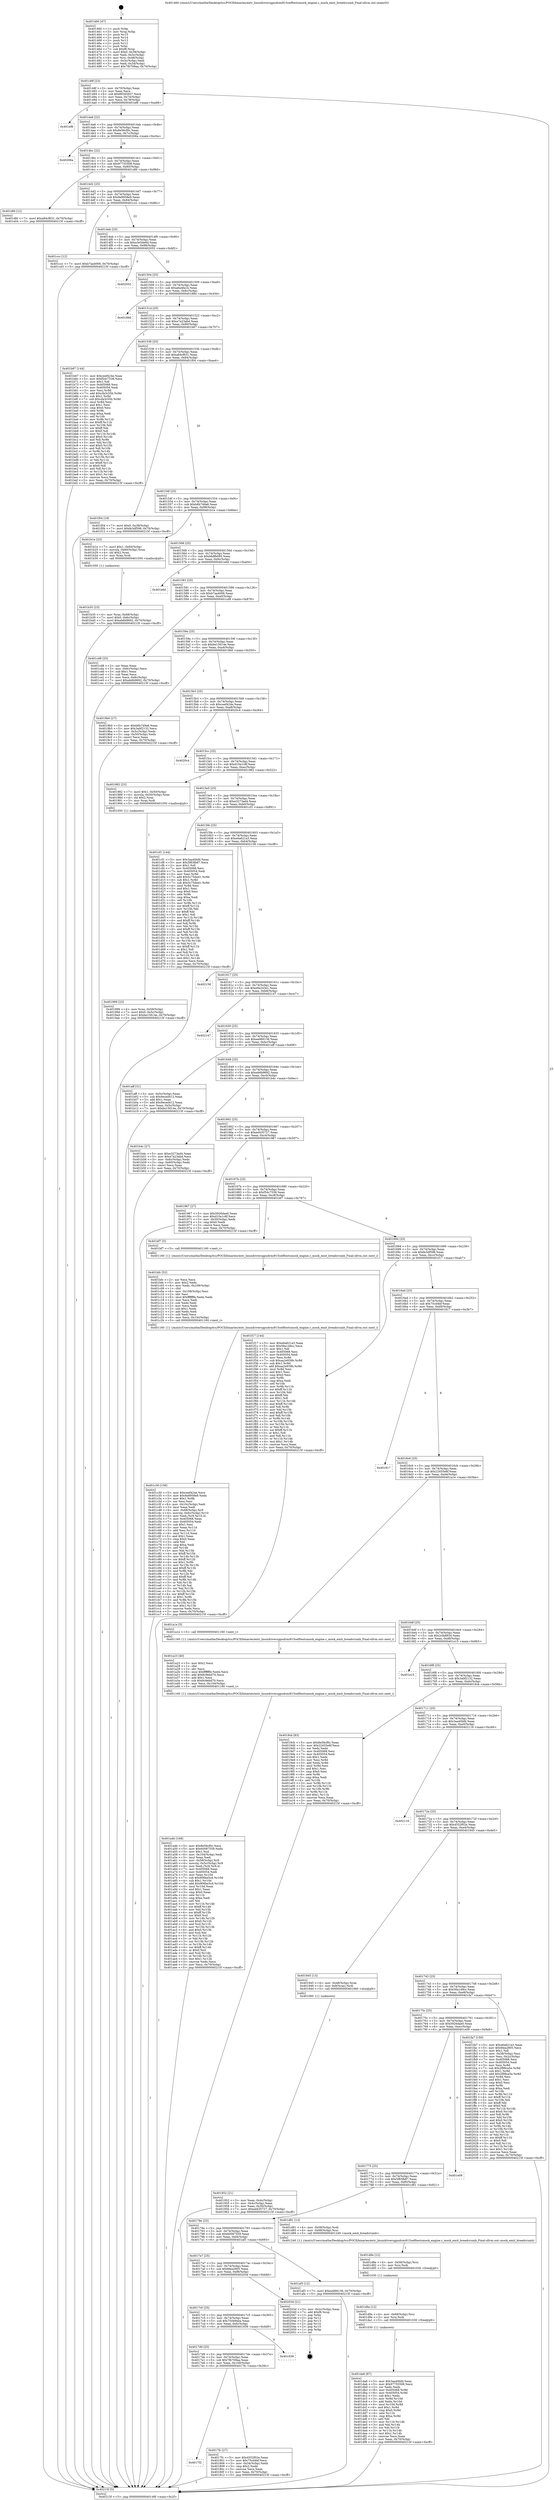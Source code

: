 digraph "0x401460" {
  label = "0x401460 (/mnt/c/Users/mathe/Desktop/tcc/POCII/binaries/extr_linuxdriversgpudrmi915selftestsmock_engine.c_mock_emit_breadcrumb_Final-ollvm.out::main(0))"
  labelloc = "t"
  node[shape=record]

  Entry [label="",width=0.3,height=0.3,shape=circle,fillcolor=black,style=filled]
  "0x40148f" [label="{
     0x40148f [23]\l
     | [instrs]\l
     &nbsp;&nbsp;0x40148f \<+3\>: mov -0x70(%rbp),%eax\l
     &nbsp;&nbsp;0x401492 \<+2\>: mov %eax,%ecx\l
     &nbsp;&nbsp;0x401494 \<+6\>: sub $0x893d5937,%ecx\l
     &nbsp;&nbsp;0x40149a \<+3\>: mov %eax,-0x74(%rbp)\l
     &nbsp;&nbsp;0x40149d \<+3\>: mov %ecx,-0x78(%rbp)\l
     &nbsp;&nbsp;0x4014a0 \<+6\>: je 0000000000401ef8 \<main+0xa98\>\l
  }"]
  "0x401ef8" [label="{
     0x401ef8\l
  }", style=dashed]
  "0x4014a6" [label="{
     0x4014a6 [22]\l
     | [instrs]\l
     &nbsp;&nbsp;0x4014a6 \<+5\>: jmp 00000000004014ab \<main+0x4b\>\l
     &nbsp;&nbsp;0x4014ab \<+3\>: mov -0x74(%rbp),%eax\l
     &nbsp;&nbsp;0x4014ae \<+5\>: sub $0x8e56cf0c,%eax\l
     &nbsp;&nbsp;0x4014b3 \<+3\>: mov %eax,-0x7c(%rbp)\l
     &nbsp;&nbsp;0x4014b6 \<+6\>: je 000000000040206a \<main+0xc0a\>\l
  }"]
  Exit [label="",width=0.3,height=0.3,shape=circle,fillcolor=black,style=filled,peripheries=2]
  "0x40206a" [label="{
     0x40206a\l
  }", style=dashed]
  "0x4014bc" [label="{
     0x4014bc [22]\l
     | [instrs]\l
     &nbsp;&nbsp;0x4014bc \<+5\>: jmp 00000000004014c1 \<main+0x61\>\l
     &nbsp;&nbsp;0x4014c1 \<+3\>: mov -0x74(%rbp),%eax\l
     &nbsp;&nbsp;0x4014c4 \<+5\>: sub $0x97755508,%eax\l
     &nbsp;&nbsp;0x4014c9 \<+3\>: mov %eax,-0x80(%rbp)\l
     &nbsp;&nbsp;0x4014cc \<+6\>: je 0000000000401dfd \<main+0x99d\>\l
  }"]
  "0x401da6" [label="{
     0x401da6 [87]\l
     | [instrs]\l
     &nbsp;&nbsp;0x401da6 \<+5\>: mov $0x3aa40bfd,%eax\l
     &nbsp;&nbsp;0x401dab \<+5\>: mov $0x97755508,%ecx\l
     &nbsp;&nbsp;0x401db0 \<+2\>: xor %edx,%edx\l
     &nbsp;&nbsp;0x401db2 \<+8\>: mov 0x405068,%r8d\l
     &nbsp;&nbsp;0x401dba \<+8\>: mov 0x405054,%r9d\l
     &nbsp;&nbsp;0x401dc2 \<+3\>: sub $0x1,%edx\l
     &nbsp;&nbsp;0x401dc5 \<+3\>: mov %r8d,%r10d\l
     &nbsp;&nbsp;0x401dc8 \<+3\>: add %edx,%r10d\l
     &nbsp;&nbsp;0x401dcb \<+4\>: imul %r10d,%r8d\l
     &nbsp;&nbsp;0x401dcf \<+4\>: and $0x1,%r8d\l
     &nbsp;&nbsp;0x401dd3 \<+4\>: cmp $0x0,%r8d\l
     &nbsp;&nbsp;0x401dd7 \<+4\>: sete %r11b\l
     &nbsp;&nbsp;0x401ddb \<+4\>: cmp $0xa,%r9d\l
     &nbsp;&nbsp;0x401ddf \<+3\>: setl %bl\l
     &nbsp;&nbsp;0x401de2 \<+3\>: mov %r11b,%r14b\l
     &nbsp;&nbsp;0x401de5 \<+3\>: and %bl,%r14b\l
     &nbsp;&nbsp;0x401de8 \<+3\>: xor %bl,%r11b\l
     &nbsp;&nbsp;0x401deb \<+3\>: or %r11b,%r14b\l
     &nbsp;&nbsp;0x401dee \<+4\>: test $0x1,%r14b\l
     &nbsp;&nbsp;0x401df2 \<+3\>: cmovne %ecx,%eax\l
     &nbsp;&nbsp;0x401df5 \<+3\>: mov %eax,-0x70(%rbp)\l
     &nbsp;&nbsp;0x401df8 \<+5\>: jmp 000000000040215f \<main+0xcff\>\l
  }"]
  "0x401dfd" [label="{
     0x401dfd [12]\l
     | [instrs]\l
     &nbsp;&nbsp;0x401dfd \<+7\>: movl $0xa84cf631,-0x70(%rbp)\l
     &nbsp;&nbsp;0x401e04 \<+5\>: jmp 000000000040215f \<main+0xcff\>\l
  }"]
  "0x4014d2" [label="{
     0x4014d2 [25]\l
     | [instrs]\l
     &nbsp;&nbsp;0x4014d2 \<+5\>: jmp 00000000004014d7 \<main+0x77\>\l
     &nbsp;&nbsp;0x4014d7 \<+3\>: mov -0x74(%rbp),%eax\l
     &nbsp;&nbsp;0x4014da \<+5\>: sub $0x9a9958e9,%eax\l
     &nbsp;&nbsp;0x4014df \<+6\>: mov %eax,-0x84(%rbp)\l
     &nbsp;&nbsp;0x4014e5 \<+6\>: je 0000000000401ccc \<main+0x86c\>\l
  }"]
  "0x401d9a" [label="{
     0x401d9a [12]\l
     | [instrs]\l
     &nbsp;&nbsp;0x401d9a \<+4\>: mov -0x68(%rbp),%rsi\l
     &nbsp;&nbsp;0x401d9e \<+3\>: mov %rsi,%rdi\l
     &nbsp;&nbsp;0x401da1 \<+5\>: call 0000000000401030 \<free@plt\>\l
     | [calls]\l
     &nbsp;&nbsp;0x401030 \{1\} (unknown)\l
  }"]
  "0x401ccc" [label="{
     0x401ccc [12]\l
     | [instrs]\l
     &nbsp;&nbsp;0x401ccc \<+7\>: movl $0xb7aa4006,-0x70(%rbp)\l
     &nbsp;&nbsp;0x401cd3 \<+5\>: jmp 000000000040215f \<main+0xcff\>\l
  }"]
  "0x4014eb" [label="{
     0x4014eb [25]\l
     | [instrs]\l
     &nbsp;&nbsp;0x4014eb \<+5\>: jmp 00000000004014f0 \<main+0x90\>\l
     &nbsp;&nbsp;0x4014f0 \<+3\>: mov -0x74(%rbp),%eax\l
     &nbsp;&nbsp;0x4014f3 \<+5\>: sub $0xa3e5de6d,%eax\l
     &nbsp;&nbsp;0x4014f8 \<+6\>: mov %eax,-0x88(%rbp)\l
     &nbsp;&nbsp;0x4014fe \<+6\>: je 0000000000402052 \<main+0xbf2\>\l
  }"]
  "0x401d8e" [label="{
     0x401d8e [12]\l
     | [instrs]\l
     &nbsp;&nbsp;0x401d8e \<+4\>: mov -0x58(%rbp),%rsi\l
     &nbsp;&nbsp;0x401d92 \<+3\>: mov %rsi,%rdi\l
     &nbsp;&nbsp;0x401d95 \<+5\>: call 0000000000401030 \<free@plt\>\l
     | [calls]\l
     &nbsp;&nbsp;0x401030 \{1\} (unknown)\l
  }"]
  "0x402052" [label="{
     0x402052\l
  }", style=dashed]
  "0x401504" [label="{
     0x401504 [25]\l
     | [instrs]\l
     &nbsp;&nbsp;0x401504 \<+5\>: jmp 0000000000401509 \<main+0xa9\>\l
     &nbsp;&nbsp;0x401509 \<+3\>: mov -0x74(%rbp),%eax\l
     &nbsp;&nbsp;0x40150c \<+5\>: sub $0xa6a4fa1b,%eax\l
     &nbsp;&nbsp;0x401511 \<+6\>: mov %eax,-0x8c(%rbp)\l
     &nbsp;&nbsp;0x401517 \<+6\>: je 000000000040189d \<main+0x43d\>\l
  }"]
  "0x401c30" [label="{
     0x401c30 [156]\l
     | [instrs]\l
     &nbsp;&nbsp;0x401c30 \<+5\>: mov $0xceef424e,%ecx\l
     &nbsp;&nbsp;0x401c35 \<+5\>: mov $0x9a9958e9,%edx\l
     &nbsp;&nbsp;0x401c3a \<+3\>: mov $0x1,%r8b\l
     &nbsp;&nbsp;0x401c3d \<+2\>: xor %esi,%esi\l
     &nbsp;&nbsp;0x401c3f \<+6\>: mov -0x10c(%rbp),%edi\l
     &nbsp;&nbsp;0x401c45 \<+3\>: imul %eax,%edi\l
     &nbsp;&nbsp;0x401c48 \<+4\>: mov -0x68(%rbp),%r9\l
     &nbsp;&nbsp;0x401c4c \<+4\>: movslq -0x6c(%rbp),%r10\l
     &nbsp;&nbsp;0x401c50 \<+4\>: mov %edi,(%r9,%r10,4)\l
     &nbsp;&nbsp;0x401c54 \<+7\>: mov 0x405068,%eax\l
     &nbsp;&nbsp;0x401c5b \<+7\>: mov 0x405054,%edi\l
     &nbsp;&nbsp;0x401c62 \<+3\>: sub $0x1,%esi\l
     &nbsp;&nbsp;0x401c65 \<+3\>: mov %eax,%r11d\l
     &nbsp;&nbsp;0x401c68 \<+3\>: add %esi,%r11d\l
     &nbsp;&nbsp;0x401c6b \<+4\>: imul %r11d,%eax\l
     &nbsp;&nbsp;0x401c6f \<+3\>: and $0x1,%eax\l
     &nbsp;&nbsp;0x401c72 \<+3\>: cmp $0x0,%eax\l
     &nbsp;&nbsp;0x401c75 \<+3\>: sete %bl\l
     &nbsp;&nbsp;0x401c78 \<+3\>: cmp $0xa,%edi\l
     &nbsp;&nbsp;0x401c7b \<+4\>: setl %r14b\l
     &nbsp;&nbsp;0x401c7f \<+3\>: mov %bl,%r15b\l
     &nbsp;&nbsp;0x401c82 \<+4\>: xor $0xff,%r15b\l
     &nbsp;&nbsp;0x401c86 \<+3\>: mov %r14b,%r12b\l
     &nbsp;&nbsp;0x401c89 \<+4\>: xor $0xff,%r12b\l
     &nbsp;&nbsp;0x401c8d \<+4\>: xor $0x1,%r8b\l
     &nbsp;&nbsp;0x401c91 \<+3\>: mov %r15b,%r13b\l
     &nbsp;&nbsp;0x401c94 \<+4\>: and $0xff,%r13b\l
     &nbsp;&nbsp;0x401c98 \<+3\>: and %r8b,%bl\l
     &nbsp;&nbsp;0x401c9b \<+3\>: mov %r12b,%al\l
     &nbsp;&nbsp;0x401c9e \<+2\>: and $0xff,%al\l
     &nbsp;&nbsp;0x401ca0 \<+3\>: and %r8b,%r14b\l
     &nbsp;&nbsp;0x401ca3 \<+3\>: or %bl,%r13b\l
     &nbsp;&nbsp;0x401ca6 \<+3\>: or %r14b,%al\l
     &nbsp;&nbsp;0x401ca9 \<+3\>: xor %al,%r13b\l
     &nbsp;&nbsp;0x401cac \<+3\>: or %r12b,%r15b\l
     &nbsp;&nbsp;0x401caf \<+4\>: xor $0xff,%r15b\l
     &nbsp;&nbsp;0x401cb3 \<+4\>: or $0x1,%r8b\l
     &nbsp;&nbsp;0x401cb7 \<+3\>: and %r8b,%r15b\l
     &nbsp;&nbsp;0x401cba \<+3\>: or %r15b,%r13b\l
     &nbsp;&nbsp;0x401cbd \<+4\>: test $0x1,%r13b\l
     &nbsp;&nbsp;0x401cc1 \<+3\>: cmovne %edx,%ecx\l
     &nbsp;&nbsp;0x401cc4 \<+3\>: mov %ecx,-0x70(%rbp)\l
     &nbsp;&nbsp;0x401cc7 \<+5\>: jmp 000000000040215f \<main+0xcff\>\l
  }"]
  "0x40189d" [label="{
     0x40189d\l
  }", style=dashed]
  "0x40151d" [label="{
     0x40151d [25]\l
     | [instrs]\l
     &nbsp;&nbsp;0x40151d \<+5\>: jmp 0000000000401522 \<main+0xc2\>\l
     &nbsp;&nbsp;0x401522 \<+3\>: mov -0x74(%rbp),%eax\l
     &nbsp;&nbsp;0x401525 \<+5\>: sub $0xa7a23abd,%eax\l
     &nbsp;&nbsp;0x40152a \<+6\>: mov %eax,-0x90(%rbp)\l
     &nbsp;&nbsp;0x401530 \<+6\>: je 0000000000401b67 \<main+0x707\>\l
  }"]
  "0x401bfc" [label="{
     0x401bfc [52]\l
     | [instrs]\l
     &nbsp;&nbsp;0x401bfc \<+2\>: xor %ecx,%ecx\l
     &nbsp;&nbsp;0x401bfe \<+5\>: mov $0x2,%edx\l
     &nbsp;&nbsp;0x401c03 \<+6\>: mov %edx,-0x108(%rbp)\l
     &nbsp;&nbsp;0x401c09 \<+1\>: cltd\l
     &nbsp;&nbsp;0x401c0a \<+6\>: mov -0x108(%rbp),%esi\l
     &nbsp;&nbsp;0x401c10 \<+2\>: idiv %esi\l
     &nbsp;&nbsp;0x401c12 \<+6\>: imul $0xfffffffe,%edx,%edx\l
     &nbsp;&nbsp;0x401c18 \<+2\>: mov %ecx,%edi\l
     &nbsp;&nbsp;0x401c1a \<+2\>: sub %edx,%edi\l
     &nbsp;&nbsp;0x401c1c \<+2\>: mov %ecx,%edx\l
     &nbsp;&nbsp;0x401c1e \<+3\>: sub $0x1,%edx\l
     &nbsp;&nbsp;0x401c21 \<+2\>: add %edx,%edi\l
     &nbsp;&nbsp;0x401c23 \<+2\>: sub %edi,%ecx\l
     &nbsp;&nbsp;0x401c25 \<+6\>: mov %ecx,-0x10c(%rbp)\l
     &nbsp;&nbsp;0x401c2b \<+5\>: call 0000000000401160 \<next_i\>\l
     | [calls]\l
     &nbsp;&nbsp;0x401160 \{1\} (/mnt/c/Users/mathe/Desktop/tcc/POCII/binaries/extr_linuxdriversgpudrmi915selftestsmock_engine.c_mock_emit_breadcrumb_Final-ollvm.out::next_i)\l
  }"]
  "0x401b67" [label="{
     0x401b67 [144]\l
     | [instrs]\l
     &nbsp;&nbsp;0x401b67 \<+5\>: mov $0xceef424e,%eax\l
     &nbsp;&nbsp;0x401b6c \<+5\>: mov $0xf54c7538,%ecx\l
     &nbsp;&nbsp;0x401b71 \<+2\>: mov $0x1,%dl\l
     &nbsp;&nbsp;0x401b73 \<+7\>: mov 0x405068,%esi\l
     &nbsp;&nbsp;0x401b7a \<+7\>: mov 0x405054,%edi\l
     &nbsp;&nbsp;0x401b81 \<+3\>: mov %esi,%r8d\l
     &nbsp;&nbsp;0x401b84 \<+7\>: add $0xcfa3c55b,%r8d\l
     &nbsp;&nbsp;0x401b8b \<+4\>: sub $0x1,%r8d\l
     &nbsp;&nbsp;0x401b8f \<+7\>: sub $0xcfa3c55b,%r8d\l
     &nbsp;&nbsp;0x401b96 \<+4\>: imul %r8d,%esi\l
     &nbsp;&nbsp;0x401b9a \<+3\>: and $0x1,%esi\l
     &nbsp;&nbsp;0x401b9d \<+3\>: cmp $0x0,%esi\l
     &nbsp;&nbsp;0x401ba0 \<+4\>: sete %r9b\l
     &nbsp;&nbsp;0x401ba4 \<+3\>: cmp $0xa,%edi\l
     &nbsp;&nbsp;0x401ba7 \<+4\>: setl %r10b\l
     &nbsp;&nbsp;0x401bab \<+3\>: mov %r9b,%r11b\l
     &nbsp;&nbsp;0x401bae \<+4\>: xor $0xff,%r11b\l
     &nbsp;&nbsp;0x401bb2 \<+3\>: mov %r10b,%bl\l
     &nbsp;&nbsp;0x401bb5 \<+3\>: xor $0xff,%bl\l
     &nbsp;&nbsp;0x401bb8 \<+3\>: xor $0x0,%dl\l
     &nbsp;&nbsp;0x401bbb \<+3\>: mov %r11b,%r14b\l
     &nbsp;&nbsp;0x401bbe \<+4\>: and $0x0,%r14b\l
     &nbsp;&nbsp;0x401bc2 \<+3\>: and %dl,%r9b\l
     &nbsp;&nbsp;0x401bc5 \<+3\>: mov %bl,%r15b\l
     &nbsp;&nbsp;0x401bc8 \<+4\>: and $0x0,%r15b\l
     &nbsp;&nbsp;0x401bcc \<+3\>: and %dl,%r10b\l
     &nbsp;&nbsp;0x401bcf \<+3\>: or %r9b,%r14b\l
     &nbsp;&nbsp;0x401bd2 \<+3\>: or %r10b,%r15b\l
     &nbsp;&nbsp;0x401bd5 \<+3\>: xor %r15b,%r14b\l
     &nbsp;&nbsp;0x401bd8 \<+3\>: or %bl,%r11b\l
     &nbsp;&nbsp;0x401bdb \<+4\>: xor $0xff,%r11b\l
     &nbsp;&nbsp;0x401bdf \<+3\>: or $0x0,%dl\l
     &nbsp;&nbsp;0x401be2 \<+3\>: and %dl,%r11b\l
     &nbsp;&nbsp;0x401be5 \<+3\>: or %r11b,%r14b\l
     &nbsp;&nbsp;0x401be8 \<+4\>: test $0x1,%r14b\l
     &nbsp;&nbsp;0x401bec \<+3\>: cmovne %ecx,%eax\l
     &nbsp;&nbsp;0x401bef \<+3\>: mov %eax,-0x70(%rbp)\l
     &nbsp;&nbsp;0x401bf2 \<+5\>: jmp 000000000040215f \<main+0xcff\>\l
  }"]
  "0x401536" [label="{
     0x401536 [25]\l
     | [instrs]\l
     &nbsp;&nbsp;0x401536 \<+5\>: jmp 000000000040153b \<main+0xdb\>\l
     &nbsp;&nbsp;0x40153b \<+3\>: mov -0x74(%rbp),%eax\l
     &nbsp;&nbsp;0x40153e \<+5\>: sub $0xa84cf631,%eax\l
     &nbsp;&nbsp;0x401543 \<+6\>: mov %eax,-0x94(%rbp)\l
     &nbsp;&nbsp;0x401549 \<+6\>: je 0000000000401f04 \<main+0xaa4\>\l
  }"]
  "0x401b35" [label="{
     0x401b35 [23]\l
     | [instrs]\l
     &nbsp;&nbsp;0x401b35 \<+4\>: mov %rax,-0x68(%rbp)\l
     &nbsp;&nbsp;0x401b39 \<+7\>: movl $0x0,-0x6c(%rbp)\l
     &nbsp;&nbsp;0x401b40 \<+7\>: movl $0xeb6b9692,-0x70(%rbp)\l
     &nbsp;&nbsp;0x401b47 \<+5\>: jmp 000000000040215f \<main+0xcff\>\l
  }"]
  "0x401f04" [label="{
     0x401f04 [19]\l
     | [instrs]\l
     &nbsp;&nbsp;0x401f04 \<+7\>: movl $0x0,-0x38(%rbp)\l
     &nbsp;&nbsp;0x401f0b \<+7\>: movl $0xfe3df598,-0x70(%rbp)\l
     &nbsp;&nbsp;0x401f12 \<+5\>: jmp 000000000040215f \<main+0xcff\>\l
  }"]
  "0x40154f" [label="{
     0x40154f [25]\l
     | [instrs]\l
     &nbsp;&nbsp;0x40154f \<+5\>: jmp 0000000000401554 \<main+0xf4\>\l
     &nbsp;&nbsp;0x401554 \<+3\>: mov -0x74(%rbp),%eax\l
     &nbsp;&nbsp;0x401557 \<+5\>: sub $0xb6b749a6,%eax\l
     &nbsp;&nbsp;0x40155c \<+6\>: mov %eax,-0x98(%rbp)\l
     &nbsp;&nbsp;0x401562 \<+6\>: je 0000000000401b1e \<main+0x6be\>\l
  }"]
  "0x401a4b" [label="{
     0x401a4b [168]\l
     | [instrs]\l
     &nbsp;&nbsp;0x401a4b \<+5\>: mov $0x8e56cf0c,%ecx\l
     &nbsp;&nbsp;0x401a50 \<+5\>: mov $0x60087559,%edx\l
     &nbsp;&nbsp;0x401a55 \<+3\>: mov $0x1,%sil\l
     &nbsp;&nbsp;0x401a58 \<+6\>: mov -0x104(%rbp),%edi\l
     &nbsp;&nbsp;0x401a5e \<+3\>: imul %eax,%edi\l
     &nbsp;&nbsp;0x401a61 \<+4\>: mov -0x58(%rbp),%r8\l
     &nbsp;&nbsp;0x401a65 \<+4\>: movslq -0x5c(%rbp),%r9\l
     &nbsp;&nbsp;0x401a69 \<+4\>: mov %edi,(%r8,%r9,4)\l
     &nbsp;&nbsp;0x401a6d \<+7\>: mov 0x405068,%eax\l
     &nbsp;&nbsp;0x401a74 \<+7\>: mov 0x405054,%edi\l
     &nbsp;&nbsp;0x401a7b \<+3\>: mov %eax,%r10d\l
     &nbsp;&nbsp;0x401a7e \<+7\>: sub $0x906be5cd,%r10d\l
     &nbsp;&nbsp;0x401a85 \<+4\>: sub $0x1,%r10d\l
     &nbsp;&nbsp;0x401a89 \<+7\>: add $0x906be5cd,%r10d\l
     &nbsp;&nbsp;0x401a90 \<+4\>: imul %r10d,%eax\l
     &nbsp;&nbsp;0x401a94 \<+3\>: and $0x1,%eax\l
     &nbsp;&nbsp;0x401a97 \<+3\>: cmp $0x0,%eax\l
     &nbsp;&nbsp;0x401a9a \<+4\>: sete %r11b\l
     &nbsp;&nbsp;0x401a9e \<+3\>: cmp $0xa,%edi\l
     &nbsp;&nbsp;0x401aa1 \<+3\>: setl %bl\l
     &nbsp;&nbsp;0x401aa4 \<+3\>: mov %r11b,%r14b\l
     &nbsp;&nbsp;0x401aa7 \<+4\>: xor $0xff,%r14b\l
     &nbsp;&nbsp;0x401aab \<+3\>: mov %bl,%r15b\l
     &nbsp;&nbsp;0x401aae \<+4\>: xor $0xff,%r15b\l
     &nbsp;&nbsp;0x401ab2 \<+4\>: xor $0x0,%sil\l
     &nbsp;&nbsp;0x401ab6 \<+3\>: mov %r14b,%r12b\l
     &nbsp;&nbsp;0x401ab9 \<+4\>: and $0x0,%r12b\l
     &nbsp;&nbsp;0x401abd \<+3\>: and %sil,%r11b\l
     &nbsp;&nbsp;0x401ac0 \<+3\>: mov %r15b,%r13b\l
     &nbsp;&nbsp;0x401ac3 \<+4\>: and $0x0,%r13b\l
     &nbsp;&nbsp;0x401ac7 \<+3\>: and %sil,%bl\l
     &nbsp;&nbsp;0x401aca \<+3\>: or %r11b,%r12b\l
     &nbsp;&nbsp;0x401acd \<+3\>: or %bl,%r13b\l
     &nbsp;&nbsp;0x401ad0 \<+3\>: xor %r13b,%r12b\l
     &nbsp;&nbsp;0x401ad3 \<+3\>: or %r15b,%r14b\l
     &nbsp;&nbsp;0x401ad6 \<+4\>: xor $0xff,%r14b\l
     &nbsp;&nbsp;0x401ada \<+4\>: or $0x0,%sil\l
     &nbsp;&nbsp;0x401ade \<+3\>: and %sil,%r14b\l
     &nbsp;&nbsp;0x401ae1 \<+3\>: or %r14b,%r12b\l
     &nbsp;&nbsp;0x401ae4 \<+4\>: test $0x1,%r12b\l
     &nbsp;&nbsp;0x401ae8 \<+3\>: cmovne %edx,%ecx\l
     &nbsp;&nbsp;0x401aeb \<+3\>: mov %ecx,-0x70(%rbp)\l
     &nbsp;&nbsp;0x401aee \<+5\>: jmp 000000000040215f \<main+0xcff\>\l
  }"]
  "0x401b1e" [label="{
     0x401b1e [23]\l
     | [instrs]\l
     &nbsp;&nbsp;0x401b1e \<+7\>: movl $0x1,-0x60(%rbp)\l
     &nbsp;&nbsp;0x401b25 \<+4\>: movslq -0x60(%rbp),%rax\l
     &nbsp;&nbsp;0x401b29 \<+4\>: shl $0x2,%rax\l
     &nbsp;&nbsp;0x401b2d \<+3\>: mov %rax,%rdi\l
     &nbsp;&nbsp;0x401b30 \<+5\>: call 0000000000401050 \<malloc@plt\>\l
     | [calls]\l
     &nbsp;&nbsp;0x401050 \{1\} (unknown)\l
  }"]
  "0x401568" [label="{
     0x401568 [25]\l
     | [instrs]\l
     &nbsp;&nbsp;0x401568 \<+5\>: jmp 000000000040156d \<main+0x10d\>\l
     &nbsp;&nbsp;0x40156d \<+3\>: mov -0x74(%rbp),%eax\l
     &nbsp;&nbsp;0x401570 \<+5\>: sub $0xb6dfb085,%eax\l
     &nbsp;&nbsp;0x401575 \<+6\>: mov %eax,-0x9c(%rbp)\l
     &nbsp;&nbsp;0x40157b \<+6\>: je 0000000000401e6d \<main+0xa0d\>\l
  }"]
  "0x401a23" [label="{
     0x401a23 [40]\l
     | [instrs]\l
     &nbsp;&nbsp;0x401a23 \<+5\>: mov $0x2,%ecx\l
     &nbsp;&nbsp;0x401a28 \<+1\>: cltd\l
     &nbsp;&nbsp;0x401a29 \<+2\>: idiv %ecx\l
     &nbsp;&nbsp;0x401a2b \<+6\>: imul $0xfffffffe,%edx,%ecx\l
     &nbsp;&nbsp;0x401a31 \<+6\>: add $0x8c9ebd70,%ecx\l
     &nbsp;&nbsp;0x401a37 \<+3\>: add $0x1,%ecx\l
     &nbsp;&nbsp;0x401a3a \<+6\>: sub $0x8c9ebd70,%ecx\l
     &nbsp;&nbsp;0x401a40 \<+6\>: mov %ecx,-0x104(%rbp)\l
     &nbsp;&nbsp;0x401a46 \<+5\>: call 0000000000401160 \<next_i\>\l
     | [calls]\l
     &nbsp;&nbsp;0x401160 \{1\} (/mnt/c/Users/mathe/Desktop/tcc/POCII/binaries/extr_linuxdriversgpudrmi915selftestsmock_engine.c_mock_emit_breadcrumb_Final-ollvm.out::next_i)\l
  }"]
  "0x401e6d" [label="{
     0x401e6d\l
  }", style=dashed]
  "0x401581" [label="{
     0x401581 [25]\l
     | [instrs]\l
     &nbsp;&nbsp;0x401581 \<+5\>: jmp 0000000000401586 \<main+0x126\>\l
     &nbsp;&nbsp;0x401586 \<+3\>: mov -0x74(%rbp),%eax\l
     &nbsp;&nbsp;0x401589 \<+5\>: sub $0xb7aa4006,%eax\l
     &nbsp;&nbsp;0x40158e \<+6\>: mov %eax,-0xa0(%rbp)\l
     &nbsp;&nbsp;0x401594 \<+6\>: je 0000000000401cd8 \<main+0x878\>\l
  }"]
  "0x401999" [label="{
     0x401999 [23]\l
     | [instrs]\l
     &nbsp;&nbsp;0x401999 \<+4\>: mov %rax,-0x58(%rbp)\l
     &nbsp;&nbsp;0x40199d \<+7\>: movl $0x0,-0x5c(%rbp)\l
     &nbsp;&nbsp;0x4019a4 \<+7\>: movl $0xbe15614e,-0x70(%rbp)\l
     &nbsp;&nbsp;0x4019ab \<+5\>: jmp 000000000040215f \<main+0xcff\>\l
  }"]
  "0x401cd8" [label="{
     0x401cd8 [25]\l
     | [instrs]\l
     &nbsp;&nbsp;0x401cd8 \<+2\>: xor %eax,%eax\l
     &nbsp;&nbsp;0x401cda \<+3\>: mov -0x6c(%rbp),%ecx\l
     &nbsp;&nbsp;0x401cdd \<+3\>: sub $0x1,%eax\l
     &nbsp;&nbsp;0x401ce0 \<+2\>: sub %eax,%ecx\l
     &nbsp;&nbsp;0x401ce2 \<+3\>: mov %ecx,-0x6c(%rbp)\l
     &nbsp;&nbsp;0x401ce5 \<+7\>: movl $0xeb6b9692,-0x70(%rbp)\l
     &nbsp;&nbsp;0x401cec \<+5\>: jmp 000000000040215f \<main+0xcff\>\l
  }"]
  "0x40159a" [label="{
     0x40159a [25]\l
     | [instrs]\l
     &nbsp;&nbsp;0x40159a \<+5\>: jmp 000000000040159f \<main+0x13f\>\l
     &nbsp;&nbsp;0x40159f \<+3\>: mov -0x74(%rbp),%eax\l
     &nbsp;&nbsp;0x4015a2 \<+5\>: sub $0xbe15614e,%eax\l
     &nbsp;&nbsp;0x4015a7 \<+6\>: mov %eax,-0xa4(%rbp)\l
     &nbsp;&nbsp;0x4015ad \<+6\>: je 00000000004019b0 \<main+0x550\>\l
  }"]
  "0x401952" [label="{
     0x401952 [21]\l
     | [instrs]\l
     &nbsp;&nbsp;0x401952 \<+3\>: mov %eax,-0x4c(%rbp)\l
     &nbsp;&nbsp;0x401955 \<+3\>: mov -0x4c(%rbp),%eax\l
     &nbsp;&nbsp;0x401958 \<+3\>: mov %eax,-0x30(%rbp)\l
     &nbsp;&nbsp;0x40195b \<+7\>: movl $0xed435727,-0x70(%rbp)\l
     &nbsp;&nbsp;0x401962 \<+5\>: jmp 000000000040215f \<main+0xcff\>\l
  }"]
  "0x4019b0" [label="{
     0x4019b0 [27]\l
     | [instrs]\l
     &nbsp;&nbsp;0x4019b0 \<+5\>: mov $0xb6b749a6,%eax\l
     &nbsp;&nbsp;0x4019b5 \<+5\>: mov $0x3a0f2132,%ecx\l
     &nbsp;&nbsp;0x4019ba \<+3\>: mov -0x5c(%rbp),%edx\l
     &nbsp;&nbsp;0x4019bd \<+3\>: cmp -0x50(%rbp),%edx\l
     &nbsp;&nbsp;0x4019c0 \<+3\>: cmovl %ecx,%eax\l
     &nbsp;&nbsp;0x4019c3 \<+3\>: mov %eax,-0x70(%rbp)\l
     &nbsp;&nbsp;0x4019c6 \<+5\>: jmp 000000000040215f \<main+0xcff\>\l
  }"]
  "0x4015b3" [label="{
     0x4015b3 [25]\l
     | [instrs]\l
     &nbsp;&nbsp;0x4015b3 \<+5\>: jmp 00000000004015b8 \<main+0x158\>\l
     &nbsp;&nbsp;0x4015b8 \<+3\>: mov -0x74(%rbp),%eax\l
     &nbsp;&nbsp;0x4015bb \<+5\>: sub $0xceef424e,%eax\l
     &nbsp;&nbsp;0x4015c0 \<+6\>: mov %eax,-0xa8(%rbp)\l
     &nbsp;&nbsp;0x4015c6 \<+6\>: je 00000000004020c4 \<main+0xc64\>\l
  }"]
  "0x401460" [label="{
     0x401460 [47]\l
     | [instrs]\l
     &nbsp;&nbsp;0x401460 \<+1\>: push %rbp\l
     &nbsp;&nbsp;0x401461 \<+3\>: mov %rsp,%rbp\l
     &nbsp;&nbsp;0x401464 \<+2\>: push %r15\l
     &nbsp;&nbsp;0x401466 \<+2\>: push %r14\l
     &nbsp;&nbsp;0x401468 \<+2\>: push %r13\l
     &nbsp;&nbsp;0x40146a \<+2\>: push %r12\l
     &nbsp;&nbsp;0x40146c \<+1\>: push %rbx\l
     &nbsp;&nbsp;0x40146d \<+7\>: sub $0xf8,%rsp\l
     &nbsp;&nbsp;0x401474 \<+7\>: movl $0x0,-0x38(%rbp)\l
     &nbsp;&nbsp;0x40147b \<+3\>: mov %edi,-0x3c(%rbp)\l
     &nbsp;&nbsp;0x40147e \<+4\>: mov %rsi,-0x48(%rbp)\l
     &nbsp;&nbsp;0x401482 \<+3\>: mov -0x3c(%rbp),%edi\l
     &nbsp;&nbsp;0x401485 \<+3\>: mov %edi,-0x34(%rbp)\l
     &nbsp;&nbsp;0x401488 \<+7\>: movl $0x7fb709aa,-0x70(%rbp)\l
  }"]
  "0x4020c4" [label="{
     0x4020c4\l
  }", style=dashed]
  "0x4015cc" [label="{
     0x4015cc [25]\l
     | [instrs]\l
     &nbsp;&nbsp;0x4015cc \<+5\>: jmp 00000000004015d1 \<main+0x171\>\l
     &nbsp;&nbsp;0x4015d1 \<+3\>: mov -0x74(%rbp),%eax\l
     &nbsp;&nbsp;0x4015d4 \<+5\>: sub $0xd10a1c8f,%eax\l
     &nbsp;&nbsp;0x4015d9 \<+6\>: mov %eax,-0xac(%rbp)\l
     &nbsp;&nbsp;0x4015df \<+6\>: je 0000000000401982 \<main+0x522\>\l
  }"]
  "0x40215f" [label="{
     0x40215f [5]\l
     | [instrs]\l
     &nbsp;&nbsp;0x40215f \<+5\>: jmp 000000000040148f \<main+0x2f\>\l
  }"]
  "0x401982" [label="{
     0x401982 [23]\l
     | [instrs]\l
     &nbsp;&nbsp;0x401982 \<+7\>: movl $0x1,-0x50(%rbp)\l
     &nbsp;&nbsp;0x401989 \<+4\>: movslq -0x50(%rbp),%rax\l
     &nbsp;&nbsp;0x40198d \<+4\>: shl $0x2,%rax\l
     &nbsp;&nbsp;0x401991 \<+3\>: mov %rax,%rdi\l
     &nbsp;&nbsp;0x401994 \<+5\>: call 0000000000401050 \<malloc@plt\>\l
     | [calls]\l
     &nbsp;&nbsp;0x401050 \{1\} (unknown)\l
  }"]
  "0x4015e5" [label="{
     0x4015e5 [25]\l
     | [instrs]\l
     &nbsp;&nbsp;0x4015e5 \<+5\>: jmp 00000000004015ea \<main+0x18a\>\l
     &nbsp;&nbsp;0x4015ea \<+3\>: mov -0x74(%rbp),%eax\l
     &nbsp;&nbsp;0x4015ed \<+5\>: sub $0xe3273ad4,%eax\l
     &nbsp;&nbsp;0x4015f2 \<+6\>: mov %eax,-0xb0(%rbp)\l
     &nbsp;&nbsp;0x4015f8 \<+6\>: je 0000000000401cf1 \<main+0x891\>\l
  }"]
  "0x4017f2" [label="{
     0x4017f2\l
  }", style=dashed]
  "0x401cf1" [label="{
     0x401cf1 [144]\l
     | [instrs]\l
     &nbsp;&nbsp;0x401cf1 \<+5\>: mov $0x3aa40bfd,%eax\l
     &nbsp;&nbsp;0x401cf6 \<+5\>: mov $0x5f83fb87,%ecx\l
     &nbsp;&nbsp;0x401cfb \<+2\>: mov $0x1,%dl\l
     &nbsp;&nbsp;0x401cfd \<+7\>: mov 0x405068,%esi\l
     &nbsp;&nbsp;0x401d04 \<+7\>: mov 0x405054,%edi\l
     &nbsp;&nbsp;0x401d0b \<+3\>: mov %esi,%r8d\l
     &nbsp;&nbsp;0x401d0e \<+7\>: add $0x5c75ded1,%r8d\l
     &nbsp;&nbsp;0x401d15 \<+4\>: sub $0x1,%r8d\l
     &nbsp;&nbsp;0x401d19 \<+7\>: sub $0x5c75ded1,%r8d\l
     &nbsp;&nbsp;0x401d20 \<+4\>: imul %r8d,%esi\l
     &nbsp;&nbsp;0x401d24 \<+3\>: and $0x1,%esi\l
     &nbsp;&nbsp;0x401d27 \<+3\>: cmp $0x0,%esi\l
     &nbsp;&nbsp;0x401d2a \<+4\>: sete %r9b\l
     &nbsp;&nbsp;0x401d2e \<+3\>: cmp $0xa,%edi\l
     &nbsp;&nbsp;0x401d31 \<+4\>: setl %r10b\l
     &nbsp;&nbsp;0x401d35 \<+3\>: mov %r9b,%r11b\l
     &nbsp;&nbsp;0x401d38 \<+4\>: xor $0xff,%r11b\l
     &nbsp;&nbsp;0x401d3c \<+3\>: mov %r10b,%bl\l
     &nbsp;&nbsp;0x401d3f \<+3\>: xor $0xff,%bl\l
     &nbsp;&nbsp;0x401d42 \<+3\>: xor $0x1,%dl\l
     &nbsp;&nbsp;0x401d45 \<+3\>: mov %r11b,%r14b\l
     &nbsp;&nbsp;0x401d48 \<+4\>: and $0xff,%r14b\l
     &nbsp;&nbsp;0x401d4c \<+3\>: and %dl,%r9b\l
     &nbsp;&nbsp;0x401d4f \<+3\>: mov %bl,%r15b\l
     &nbsp;&nbsp;0x401d52 \<+4\>: and $0xff,%r15b\l
     &nbsp;&nbsp;0x401d56 \<+3\>: and %dl,%r10b\l
     &nbsp;&nbsp;0x401d59 \<+3\>: or %r9b,%r14b\l
     &nbsp;&nbsp;0x401d5c \<+3\>: or %r10b,%r15b\l
     &nbsp;&nbsp;0x401d5f \<+3\>: xor %r15b,%r14b\l
     &nbsp;&nbsp;0x401d62 \<+3\>: or %bl,%r11b\l
     &nbsp;&nbsp;0x401d65 \<+4\>: xor $0xff,%r11b\l
     &nbsp;&nbsp;0x401d69 \<+3\>: or $0x1,%dl\l
     &nbsp;&nbsp;0x401d6c \<+3\>: and %dl,%r11b\l
     &nbsp;&nbsp;0x401d6f \<+3\>: or %r11b,%r14b\l
     &nbsp;&nbsp;0x401d72 \<+4\>: test $0x1,%r14b\l
     &nbsp;&nbsp;0x401d76 \<+3\>: cmovne %ecx,%eax\l
     &nbsp;&nbsp;0x401d79 \<+3\>: mov %eax,-0x70(%rbp)\l
     &nbsp;&nbsp;0x401d7c \<+5\>: jmp 000000000040215f \<main+0xcff\>\l
  }"]
  "0x4015fe" [label="{
     0x4015fe [25]\l
     | [instrs]\l
     &nbsp;&nbsp;0x4015fe \<+5\>: jmp 0000000000401603 \<main+0x1a3\>\l
     &nbsp;&nbsp;0x401603 \<+3\>: mov -0x74(%rbp),%eax\l
     &nbsp;&nbsp;0x401606 \<+5\>: sub $0xe6a621a3,%eax\l
     &nbsp;&nbsp;0x40160b \<+6\>: mov %eax,-0xb4(%rbp)\l
     &nbsp;&nbsp;0x401611 \<+6\>: je 0000000000402158 \<main+0xcf8\>\l
  }"]
  "0x4017fc" [label="{
     0x4017fc [27]\l
     | [instrs]\l
     &nbsp;&nbsp;0x4017fc \<+5\>: mov $0x4552f02e,%eax\l
     &nbsp;&nbsp;0x401801 \<+5\>: mov $0x75cd4bf,%ecx\l
     &nbsp;&nbsp;0x401806 \<+3\>: mov -0x34(%rbp),%edx\l
     &nbsp;&nbsp;0x401809 \<+3\>: cmp $0x2,%edx\l
     &nbsp;&nbsp;0x40180c \<+3\>: cmovne %ecx,%eax\l
     &nbsp;&nbsp;0x40180f \<+3\>: mov %eax,-0x70(%rbp)\l
     &nbsp;&nbsp;0x401812 \<+5\>: jmp 000000000040215f \<main+0xcff\>\l
  }"]
  "0x402158" [label="{
     0x402158\l
  }", style=dashed]
  "0x401617" [label="{
     0x401617 [25]\l
     | [instrs]\l
     &nbsp;&nbsp;0x401617 \<+5\>: jmp 000000000040161c \<main+0x1bc\>\l
     &nbsp;&nbsp;0x40161c \<+3\>: mov -0x74(%rbp),%eax\l
     &nbsp;&nbsp;0x40161f \<+5\>: sub $0xe9a243e1,%eax\l
     &nbsp;&nbsp;0x401624 \<+6\>: mov %eax,-0xb8(%rbp)\l
     &nbsp;&nbsp;0x40162a \<+6\>: je 0000000000402147 \<main+0xce7\>\l
  }"]
  "0x4017d9" [label="{
     0x4017d9 [25]\l
     | [instrs]\l
     &nbsp;&nbsp;0x4017d9 \<+5\>: jmp 00000000004017de \<main+0x37e\>\l
     &nbsp;&nbsp;0x4017de \<+3\>: mov -0x74(%rbp),%eax\l
     &nbsp;&nbsp;0x4017e1 \<+5\>: sub $0x7fb709aa,%eax\l
     &nbsp;&nbsp;0x4017e6 \<+6\>: mov %eax,-0x100(%rbp)\l
     &nbsp;&nbsp;0x4017ec \<+6\>: je 00000000004017fc \<main+0x39c\>\l
  }"]
  "0x402147" [label="{
     0x402147\l
  }", style=dashed]
  "0x401630" [label="{
     0x401630 [25]\l
     | [instrs]\l
     &nbsp;&nbsp;0x401630 \<+5\>: jmp 0000000000401635 \<main+0x1d5\>\l
     &nbsp;&nbsp;0x401635 \<+3\>: mov -0x74(%rbp),%eax\l
     &nbsp;&nbsp;0x401638 \<+5\>: sub $0xea966136,%eax\l
     &nbsp;&nbsp;0x40163d \<+6\>: mov %eax,-0xbc(%rbp)\l
     &nbsp;&nbsp;0x401643 \<+6\>: je 0000000000401aff \<main+0x69f\>\l
  }"]
  "0x401939" [label="{
     0x401939\l
  }", style=dashed]
  "0x401aff" [label="{
     0x401aff [31]\l
     | [instrs]\l
     &nbsp;&nbsp;0x401aff \<+3\>: mov -0x5c(%rbp),%eax\l
     &nbsp;&nbsp;0x401b02 \<+5\>: sub $0x9eced412,%eax\l
     &nbsp;&nbsp;0x401b07 \<+3\>: add $0x1,%eax\l
     &nbsp;&nbsp;0x401b0a \<+5\>: add $0x9eced412,%eax\l
     &nbsp;&nbsp;0x401b0f \<+3\>: mov %eax,-0x5c(%rbp)\l
     &nbsp;&nbsp;0x401b12 \<+7\>: movl $0xbe15614e,-0x70(%rbp)\l
     &nbsp;&nbsp;0x401b19 \<+5\>: jmp 000000000040215f \<main+0xcff\>\l
  }"]
  "0x401649" [label="{
     0x401649 [25]\l
     | [instrs]\l
     &nbsp;&nbsp;0x401649 \<+5\>: jmp 000000000040164e \<main+0x1ee\>\l
     &nbsp;&nbsp;0x40164e \<+3\>: mov -0x74(%rbp),%eax\l
     &nbsp;&nbsp;0x401651 \<+5\>: sub $0xeb6b9692,%eax\l
     &nbsp;&nbsp;0x401656 \<+6\>: mov %eax,-0xc0(%rbp)\l
     &nbsp;&nbsp;0x40165c \<+6\>: je 0000000000401b4c \<main+0x6ec\>\l
  }"]
  "0x4017c0" [label="{
     0x4017c0 [25]\l
     | [instrs]\l
     &nbsp;&nbsp;0x4017c0 \<+5\>: jmp 00000000004017c5 \<main+0x365\>\l
     &nbsp;&nbsp;0x4017c5 \<+3\>: mov -0x74(%rbp),%eax\l
     &nbsp;&nbsp;0x4017c8 \<+5\>: sub $0x75d49aba,%eax\l
     &nbsp;&nbsp;0x4017cd \<+6\>: mov %eax,-0xfc(%rbp)\l
     &nbsp;&nbsp;0x4017d3 \<+6\>: je 0000000000401939 \<main+0x4d9\>\l
  }"]
  "0x401b4c" [label="{
     0x401b4c [27]\l
     | [instrs]\l
     &nbsp;&nbsp;0x401b4c \<+5\>: mov $0xe3273ad4,%eax\l
     &nbsp;&nbsp;0x401b51 \<+5\>: mov $0xa7a23abd,%ecx\l
     &nbsp;&nbsp;0x401b56 \<+3\>: mov -0x6c(%rbp),%edx\l
     &nbsp;&nbsp;0x401b59 \<+3\>: cmp -0x60(%rbp),%edx\l
     &nbsp;&nbsp;0x401b5c \<+3\>: cmovl %ecx,%eax\l
     &nbsp;&nbsp;0x401b5f \<+3\>: mov %eax,-0x70(%rbp)\l
     &nbsp;&nbsp;0x401b62 \<+5\>: jmp 000000000040215f \<main+0xcff\>\l
  }"]
  "0x401662" [label="{
     0x401662 [25]\l
     | [instrs]\l
     &nbsp;&nbsp;0x401662 \<+5\>: jmp 0000000000401667 \<main+0x207\>\l
     &nbsp;&nbsp;0x401667 \<+3\>: mov -0x74(%rbp),%eax\l
     &nbsp;&nbsp;0x40166a \<+5\>: sub $0xed435727,%eax\l
     &nbsp;&nbsp;0x40166f \<+6\>: mov %eax,-0xc4(%rbp)\l
     &nbsp;&nbsp;0x401675 \<+6\>: je 0000000000401967 \<main+0x507\>\l
  }"]
  "0x40203d" [label="{
     0x40203d [21]\l
     | [instrs]\l
     &nbsp;&nbsp;0x40203d \<+3\>: mov -0x2c(%rbp),%eax\l
     &nbsp;&nbsp;0x402040 \<+7\>: add $0xf8,%rsp\l
     &nbsp;&nbsp;0x402047 \<+1\>: pop %rbx\l
     &nbsp;&nbsp;0x402048 \<+2\>: pop %r12\l
     &nbsp;&nbsp;0x40204a \<+2\>: pop %r13\l
     &nbsp;&nbsp;0x40204c \<+2\>: pop %r14\l
     &nbsp;&nbsp;0x40204e \<+2\>: pop %r15\l
     &nbsp;&nbsp;0x402050 \<+1\>: pop %rbp\l
     &nbsp;&nbsp;0x402051 \<+1\>: ret\l
  }"]
  "0x401967" [label="{
     0x401967 [27]\l
     | [instrs]\l
     &nbsp;&nbsp;0x401967 \<+5\>: mov $0x5926dae0,%eax\l
     &nbsp;&nbsp;0x40196c \<+5\>: mov $0xd10a1c8f,%ecx\l
     &nbsp;&nbsp;0x401971 \<+3\>: mov -0x30(%rbp),%edx\l
     &nbsp;&nbsp;0x401974 \<+3\>: cmp $0x0,%edx\l
     &nbsp;&nbsp;0x401977 \<+3\>: cmove %ecx,%eax\l
     &nbsp;&nbsp;0x40197a \<+3\>: mov %eax,-0x70(%rbp)\l
     &nbsp;&nbsp;0x40197d \<+5\>: jmp 000000000040215f \<main+0xcff\>\l
  }"]
  "0x40167b" [label="{
     0x40167b [25]\l
     | [instrs]\l
     &nbsp;&nbsp;0x40167b \<+5\>: jmp 0000000000401680 \<main+0x220\>\l
     &nbsp;&nbsp;0x401680 \<+3\>: mov -0x74(%rbp),%eax\l
     &nbsp;&nbsp;0x401683 \<+5\>: sub $0xf54c7538,%eax\l
     &nbsp;&nbsp;0x401688 \<+6\>: mov %eax,-0xc8(%rbp)\l
     &nbsp;&nbsp;0x40168e \<+6\>: je 0000000000401bf7 \<main+0x797\>\l
  }"]
  "0x4017a7" [label="{
     0x4017a7 [25]\l
     | [instrs]\l
     &nbsp;&nbsp;0x4017a7 \<+5\>: jmp 00000000004017ac \<main+0x34c\>\l
     &nbsp;&nbsp;0x4017ac \<+3\>: mov -0x74(%rbp),%eax\l
     &nbsp;&nbsp;0x4017af \<+5\>: sub $0x6fea2805,%eax\l
     &nbsp;&nbsp;0x4017b4 \<+6\>: mov %eax,-0xf8(%rbp)\l
     &nbsp;&nbsp;0x4017ba \<+6\>: je 000000000040203d \<main+0xbdd\>\l
  }"]
  "0x401bf7" [label="{
     0x401bf7 [5]\l
     | [instrs]\l
     &nbsp;&nbsp;0x401bf7 \<+5\>: call 0000000000401160 \<next_i\>\l
     | [calls]\l
     &nbsp;&nbsp;0x401160 \{1\} (/mnt/c/Users/mathe/Desktop/tcc/POCII/binaries/extr_linuxdriversgpudrmi915selftestsmock_engine.c_mock_emit_breadcrumb_Final-ollvm.out::next_i)\l
  }"]
  "0x401694" [label="{
     0x401694 [25]\l
     | [instrs]\l
     &nbsp;&nbsp;0x401694 \<+5\>: jmp 0000000000401699 \<main+0x239\>\l
     &nbsp;&nbsp;0x401699 \<+3\>: mov -0x74(%rbp),%eax\l
     &nbsp;&nbsp;0x40169c \<+5\>: sub $0xfe3df598,%eax\l
     &nbsp;&nbsp;0x4016a1 \<+6\>: mov %eax,-0xcc(%rbp)\l
     &nbsp;&nbsp;0x4016a7 \<+6\>: je 0000000000401f17 \<main+0xab7\>\l
  }"]
  "0x401af3" [label="{
     0x401af3 [12]\l
     | [instrs]\l
     &nbsp;&nbsp;0x401af3 \<+7\>: movl $0xea966136,-0x70(%rbp)\l
     &nbsp;&nbsp;0x401afa \<+5\>: jmp 000000000040215f \<main+0xcff\>\l
  }"]
  "0x401f17" [label="{
     0x401f17 [144]\l
     | [instrs]\l
     &nbsp;&nbsp;0x401f17 \<+5\>: mov $0xe6a621a3,%eax\l
     &nbsp;&nbsp;0x401f1c \<+5\>: mov $0x58a149cc,%ecx\l
     &nbsp;&nbsp;0x401f21 \<+2\>: mov $0x1,%dl\l
     &nbsp;&nbsp;0x401f23 \<+7\>: mov 0x405068,%esi\l
     &nbsp;&nbsp;0x401f2a \<+7\>: mov 0x405054,%edi\l
     &nbsp;&nbsp;0x401f31 \<+3\>: mov %esi,%r8d\l
     &nbsp;&nbsp;0x401f34 \<+7\>: sub $0xaa2e939b,%r8d\l
     &nbsp;&nbsp;0x401f3b \<+4\>: sub $0x1,%r8d\l
     &nbsp;&nbsp;0x401f3f \<+7\>: add $0xaa2e939b,%r8d\l
     &nbsp;&nbsp;0x401f46 \<+4\>: imul %r8d,%esi\l
     &nbsp;&nbsp;0x401f4a \<+3\>: and $0x1,%esi\l
     &nbsp;&nbsp;0x401f4d \<+3\>: cmp $0x0,%esi\l
     &nbsp;&nbsp;0x401f50 \<+4\>: sete %r9b\l
     &nbsp;&nbsp;0x401f54 \<+3\>: cmp $0xa,%edi\l
     &nbsp;&nbsp;0x401f57 \<+4\>: setl %r10b\l
     &nbsp;&nbsp;0x401f5b \<+3\>: mov %r9b,%r11b\l
     &nbsp;&nbsp;0x401f5e \<+4\>: xor $0xff,%r11b\l
     &nbsp;&nbsp;0x401f62 \<+3\>: mov %r10b,%bl\l
     &nbsp;&nbsp;0x401f65 \<+3\>: xor $0xff,%bl\l
     &nbsp;&nbsp;0x401f68 \<+3\>: xor $0x1,%dl\l
     &nbsp;&nbsp;0x401f6b \<+3\>: mov %r11b,%r14b\l
     &nbsp;&nbsp;0x401f6e \<+4\>: and $0xff,%r14b\l
     &nbsp;&nbsp;0x401f72 \<+3\>: and %dl,%r9b\l
     &nbsp;&nbsp;0x401f75 \<+3\>: mov %bl,%r15b\l
     &nbsp;&nbsp;0x401f78 \<+4\>: and $0xff,%r15b\l
     &nbsp;&nbsp;0x401f7c \<+3\>: and %dl,%r10b\l
     &nbsp;&nbsp;0x401f7f \<+3\>: or %r9b,%r14b\l
     &nbsp;&nbsp;0x401f82 \<+3\>: or %r10b,%r15b\l
     &nbsp;&nbsp;0x401f85 \<+3\>: xor %r15b,%r14b\l
     &nbsp;&nbsp;0x401f88 \<+3\>: or %bl,%r11b\l
     &nbsp;&nbsp;0x401f8b \<+4\>: xor $0xff,%r11b\l
     &nbsp;&nbsp;0x401f8f \<+3\>: or $0x1,%dl\l
     &nbsp;&nbsp;0x401f92 \<+3\>: and %dl,%r11b\l
     &nbsp;&nbsp;0x401f95 \<+3\>: or %r11b,%r14b\l
     &nbsp;&nbsp;0x401f98 \<+4\>: test $0x1,%r14b\l
     &nbsp;&nbsp;0x401f9c \<+3\>: cmovne %ecx,%eax\l
     &nbsp;&nbsp;0x401f9f \<+3\>: mov %eax,-0x70(%rbp)\l
     &nbsp;&nbsp;0x401fa2 \<+5\>: jmp 000000000040215f \<main+0xcff\>\l
  }"]
  "0x4016ad" [label="{
     0x4016ad [25]\l
     | [instrs]\l
     &nbsp;&nbsp;0x4016ad \<+5\>: jmp 00000000004016b2 \<main+0x252\>\l
     &nbsp;&nbsp;0x4016b2 \<+3\>: mov -0x74(%rbp),%eax\l
     &nbsp;&nbsp;0x4016b5 \<+5\>: sub $0x75cd4bf,%eax\l
     &nbsp;&nbsp;0x4016ba \<+6\>: mov %eax,-0xd0(%rbp)\l
     &nbsp;&nbsp;0x4016c0 \<+6\>: je 0000000000401817 \<main+0x3b7\>\l
  }"]
  "0x40178e" [label="{
     0x40178e [25]\l
     | [instrs]\l
     &nbsp;&nbsp;0x40178e \<+5\>: jmp 0000000000401793 \<main+0x333\>\l
     &nbsp;&nbsp;0x401793 \<+3\>: mov -0x74(%rbp),%eax\l
     &nbsp;&nbsp;0x401796 \<+5\>: sub $0x60087559,%eax\l
     &nbsp;&nbsp;0x40179b \<+6\>: mov %eax,-0xf4(%rbp)\l
     &nbsp;&nbsp;0x4017a1 \<+6\>: je 0000000000401af3 \<main+0x693\>\l
  }"]
  "0x401817" [label="{
     0x401817\l
  }", style=dashed]
  "0x4016c6" [label="{
     0x4016c6 [25]\l
     | [instrs]\l
     &nbsp;&nbsp;0x4016c6 \<+5\>: jmp 00000000004016cb \<main+0x26b\>\l
     &nbsp;&nbsp;0x4016cb \<+3\>: mov -0x74(%rbp),%eax\l
     &nbsp;&nbsp;0x4016ce \<+5\>: sub $0x22455e6f,%eax\l
     &nbsp;&nbsp;0x4016d3 \<+6\>: mov %eax,-0xd4(%rbp)\l
     &nbsp;&nbsp;0x4016d9 \<+6\>: je 0000000000401a1e \<main+0x5be\>\l
  }"]
  "0x401d81" [label="{
     0x401d81 [13]\l
     | [instrs]\l
     &nbsp;&nbsp;0x401d81 \<+4\>: mov -0x58(%rbp),%rdi\l
     &nbsp;&nbsp;0x401d85 \<+4\>: mov -0x68(%rbp),%rsi\l
     &nbsp;&nbsp;0x401d89 \<+5\>: call 0000000000401240 \<mock_emit_breadcrumb\>\l
     | [calls]\l
     &nbsp;&nbsp;0x401240 \{1\} (/mnt/c/Users/mathe/Desktop/tcc/POCII/binaries/extr_linuxdriversgpudrmi915selftestsmock_engine.c_mock_emit_breadcrumb_Final-ollvm.out::mock_emit_breadcrumb)\l
  }"]
  "0x401a1e" [label="{
     0x401a1e [5]\l
     | [instrs]\l
     &nbsp;&nbsp;0x401a1e \<+5\>: call 0000000000401160 \<next_i\>\l
     | [calls]\l
     &nbsp;&nbsp;0x401160 \{1\} (/mnt/c/Users/mathe/Desktop/tcc/POCII/binaries/extr_linuxdriversgpudrmi915selftestsmock_engine.c_mock_emit_breadcrumb_Final-ollvm.out::next_i)\l
  }"]
  "0x4016df" [label="{
     0x4016df [25]\l
     | [instrs]\l
     &nbsp;&nbsp;0x4016df \<+5\>: jmp 00000000004016e4 \<main+0x284\>\l
     &nbsp;&nbsp;0x4016e4 \<+3\>: mov -0x74(%rbp),%eax\l
     &nbsp;&nbsp;0x4016e7 \<+5\>: sub $0x2cfa8934,%eax\l
     &nbsp;&nbsp;0x4016ec \<+6\>: mov %eax,-0xd8(%rbp)\l
     &nbsp;&nbsp;0x4016f2 \<+6\>: je 0000000000401e15 \<main+0x9b5\>\l
  }"]
  "0x401775" [label="{
     0x401775 [25]\l
     | [instrs]\l
     &nbsp;&nbsp;0x401775 \<+5\>: jmp 000000000040177a \<main+0x31a\>\l
     &nbsp;&nbsp;0x40177a \<+3\>: mov -0x74(%rbp),%eax\l
     &nbsp;&nbsp;0x40177d \<+5\>: sub $0x5f83fb87,%eax\l
     &nbsp;&nbsp;0x401782 \<+6\>: mov %eax,-0xf0(%rbp)\l
     &nbsp;&nbsp;0x401788 \<+6\>: je 0000000000401d81 \<main+0x921\>\l
  }"]
  "0x401e15" [label="{
     0x401e15\l
  }", style=dashed]
  "0x4016f8" [label="{
     0x4016f8 [25]\l
     | [instrs]\l
     &nbsp;&nbsp;0x4016f8 \<+5\>: jmp 00000000004016fd \<main+0x29d\>\l
     &nbsp;&nbsp;0x4016fd \<+3\>: mov -0x74(%rbp),%eax\l
     &nbsp;&nbsp;0x401700 \<+5\>: sub $0x3a0f2132,%eax\l
     &nbsp;&nbsp;0x401705 \<+6\>: mov %eax,-0xdc(%rbp)\l
     &nbsp;&nbsp;0x40170b \<+6\>: je 00000000004019cb \<main+0x56b\>\l
  }"]
  "0x401e09" [label="{
     0x401e09\l
  }", style=dashed]
  "0x4019cb" [label="{
     0x4019cb [83]\l
     | [instrs]\l
     &nbsp;&nbsp;0x4019cb \<+5\>: mov $0x8e56cf0c,%eax\l
     &nbsp;&nbsp;0x4019d0 \<+5\>: mov $0x22455e6f,%ecx\l
     &nbsp;&nbsp;0x4019d5 \<+2\>: xor %edx,%edx\l
     &nbsp;&nbsp;0x4019d7 \<+7\>: mov 0x405068,%esi\l
     &nbsp;&nbsp;0x4019de \<+7\>: mov 0x405054,%edi\l
     &nbsp;&nbsp;0x4019e5 \<+3\>: sub $0x1,%edx\l
     &nbsp;&nbsp;0x4019e8 \<+3\>: mov %esi,%r8d\l
     &nbsp;&nbsp;0x4019eb \<+3\>: add %edx,%r8d\l
     &nbsp;&nbsp;0x4019ee \<+4\>: imul %r8d,%esi\l
     &nbsp;&nbsp;0x4019f2 \<+3\>: and $0x1,%esi\l
     &nbsp;&nbsp;0x4019f5 \<+3\>: cmp $0x0,%esi\l
     &nbsp;&nbsp;0x4019f8 \<+4\>: sete %r9b\l
     &nbsp;&nbsp;0x4019fc \<+3\>: cmp $0xa,%edi\l
     &nbsp;&nbsp;0x4019ff \<+4\>: setl %r10b\l
     &nbsp;&nbsp;0x401a03 \<+3\>: mov %r9b,%r11b\l
     &nbsp;&nbsp;0x401a06 \<+3\>: and %r10b,%r11b\l
     &nbsp;&nbsp;0x401a09 \<+3\>: xor %r10b,%r9b\l
     &nbsp;&nbsp;0x401a0c \<+3\>: or %r9b,%r11b\l
     &nbsp;&nbsp;0x401a0f \<+4\>: test $0x1,%r11b\l
     &nbsp;&nbsp;0x401a13 \<+3\>: cmovne %ecx,%eax\l
     &nbsp;&nbsp;0x401a16 \<+3\>: mov %eax,-0x70(%rbp)\l
     &nbsp;&nbsp;0x401a19 \<+5\>: jmp 000000000040215f \<main+0xcff\>\l
  }"]
  "0x401711" [label="{
     0x401711 [25]\l
     | [instrs]\l
     &nbsp;&nbsp;0x401711 \<+5\>: jmp 0000000000401716 \<main+0x2b6\>\l
     &nbsp;&nbsp;0x401716 \<+3\>: mov -0x74(%rbp),%eax\l
     &nbsp;&nbsp;0x401719 \<+5\>: sub $0x3aa40bfd,%eax\l
     &nbsp;&nbsp;0x40171e \<+6\>: mov %eax,-0xe0(%rbp)\l
     &nbsp;&nbsp;0x401724 \<+6\>: je 0000000000402116 \<main+0xcb6\>\l
  }"]
  "0x40175c" [label="{
     0x40175c [25]\l
     | [instrs]\l
     &nbsp;&nbsp;0x40175c \<+5\>: jmp 0000000000401761 \<main+0x301\>\l
     &nbsp;&nbsp;0x401761 \<+3\>: mov -0x74(%rbp),%eax\l
     &nbsp;&nbsp;0x401764 \<+5\>: sub $0x5926dae0,%eax\l
     &nbsp;&nbsp;0x401769 \<+6\>: mov %eax,-0xec(%rbp)\l
     &nbsp;&nbsp;0x40176f \<+6\>: je 0000000000401e09 \<main+0x9a9\>\l
  }"]
  "0x402116" [label="{
     0x402116\l
  }", style=dashed]
  "0x40172a" [label="{
     0x40172a [25]\l
     | [instrs]\l
     &nbsp;&nbsp;0x40172a \<+5\>: jmp 000000000040172f \<main+0x2cf\>\l
     &nbsp;&nbsp;0x40172f \<+3\>: mov -0x74(%rbp),%eax\l
     &nbsp;&nbsp;0x401732 \<+5\>: sub $0x4552f02e,%eax\l
     &nbsp;&nbsp;0x401737 \<+6\>: mov %eax,-0xe4(%rbp)\l
     &nbsp;&nbsp;0x40173d \<+6\>: je 0000000000401945 \<main+0x4e5\>\l
  }"]
  "0x401fa7" [label="{
     0x401fa7 [150]\l
     | [instrs]\l
     &nbsp;&nbsp;0x401fa7 \<+5\>: mov $0xe6a621a3,%eax\l
     &nbsp;&nbsp;0x401fac \<+5\>: mov $0x6fea2805,%ecx\l
     &nbsp;&nbsp;0x401fb1 \<+2\>: mov $0x1,%dl\l
     &nbsp;&nbsp;0x401fb3 \<+3\>: mov -0x38(%rbp),%esi\l
     &nbsp;&nbsp;0x401fb6 \<+3\>: mov %esi,-0x2c(%rbp)\l
     &nbsp;&nbsp;0x401fb9 \<+7\>: mov 0x405068,%esi\l
     &nbsp;&nbsp;0x401fc0 \<+7\>: mov 0x405054,%edi\l
     &nbsp;&nbsp;0x401fc7 \<+3\>: mov %esi,%r8d\l
     &nbsp;&nbsp;0x401fca \<+7\>: sub $0x2f98ca5e,%r8d\l
     &nbsp;&nbsp;0x401fd1 \<+4\>: sub $0x1,%r8d\l
     &nbsp;&nbsp;0x401fd5 \<+7\>: add $0x2f98ca5e,%r8d\l
     &nbsp;&nbsp;0x401fdc \<+4\>: imul %r8d,%esi\l
     &nbsp;&nbsp;0x401fe0 \<+3\>: and $0x1,%esi\l
     &nbsp;&nbsp;0x401fe3 \<+3\>: cmp $0x0,%esi\l
     &nbsp;&nbsp;0x401fe6 \<+4\>: sete %r9b\l
     &nbsp;&nbsp;0x401fea \<+3\>: cmp $0xa,%edi\l
     &nbsp;&nbsp;0x401fed \<+4\>: setl %r10b\l
     &nbsp;&nbsp;0x401ff1 \<+3\>: mov %r9b,%r11b\l
     &nbsp;&nbsp;0x401ff4 \<+4\>: xor $0xff,%r11b\l
     &nbsp;&nbsp;0x401ff8 \<+3\>: mov %r10b,%bl\l
     &nbsp;&nbsp;0x401ffb \<+3\>: xor $0xff,%bl\l
     &nbsp;&nbsp;0x401ffe \<+3\>: xor $0x0,%dl\l
     &nbsp;&nbsp;0x402001 \<+3\>: mov %r11b,%r14b\l
     &nbsp;&nbsp;0x402004 \<+4\>: and $0x0,%r14b\l
     &nbsp;&nbsp;0x402008 \<+3\>: and %dl,%r9b\l
     &nbsp;&nbsp;0x40200b \<+3\>: mov %bl,%r15b\l
     &nbsp;&nbsp;0x40200e \<+4\>: and $0x0,%r15b\l
     &nbsp;&nbsp;0x402012 \<+3\>: and %dl,%r10b\l
     &nbsp;&nbsp;0x402015 \<+3\>: or %r9b,%r14b\l
     &nbsp;&nbsp;0x402018 \<+3\>: or %r10b,%r15b\l
     &nbsp;&nbsp;0x40201b \<+3\>: xor %r15b,%r14b\l
     &nbsp;&nbsp;0x40201e \<+3\>: or %bl,%r11b\l
     &nbsp;&nbsp;0x402021 \<+4\>: xor $0xff,%r11b\l
     &nbsp;&nbsp;0x402025 \<+3\>: or $0x0,%dl\l
     &nbsp;&nbsp;0x402028 \<+3\>: and %dl,%r11b\l
     &nbsp;&nbsp;0x40202b \<+3\>: or %r11b,%r14b\l
     &nbsp;&nbsp;0x40202e \<+4\>: test $0x1,%r14b\l
     &nbsp;&nbsp;0x402032 \<+3\>: cmovne %ecx,%eax\l
     &nbsp;&nbsp;0x402035 \<+3\>: mov %eax,-0x70(%rbp)\l
     &nbsp;&nbsp;0x402038 \<+5\>: jmp 000000000040215f \<main+0xcff\>\l
  }"]
  "0x401945" [label="{
     0x401945 [13]\l
     | [instrs]\l
     &nbsp;&nbsp;0x401945 \<+4\>: mov -0x48(%rbp),%rax\l
     &nbsp;&nbsp;0x401949 \<+4\>: mov 0x8(%rax),%rdi\l
     &nbsp;&nbsp;0x40194d \<+5\>: call 0000000000401060 \<atoi@plt\>\l
     | [calls]\l
     &nbsp;&nbsp;0x401060 \{1\} (unknown)\l
  }"]
  "0x401743" [label="{
     0x401743 [25]\l
     | [instrs]\l
     &nbsp;&nbsp;0x401743 \<+5\>: jmp 0000000000401748 \<main+0x2e8\>\l
     &nbsp;&nbsp;0x401748 \<+3\>: mov -0x74(%rbp),%eax\l
     &nbsp;&nbsp;0x40174b \<+5\>: sub $0x58a149cc,%eax\l
     &nbsp;&nbsp;0x401750 \<+6\>: mov %eax,-0xe8(%rbp)\l
     &nbsp;&nbsp;0x401756 \<+6\>: je 0000000000401fa7 \<main+0xb47\>\l
  }"]
  Entry -> "0x401460" [label=" 1"]
  "0x40148f" -> "0x401ef8" [label=" 0"]
  "0x40148f" -> "0x4014a6" [label=" 24"]
  "0x40203d" -> Exit [label=" 1"]
  "0x4014a6" -> "0x40206a" [label=" 0"]
  "0x4014a6" -> "0x4014bc" [label=" 24"]
  "0x401fa7" -> "0x40215f" [label=" 1"]
  "0x4014bc" -> "0x401dfd" [label=" 1"]
  "0x4014bc" -> "0x4014d2" [label=" 23"]
  "0x401f17" -> "0x40215f" [label=" 1"]
  "0x4014d2" -> "0x401ccc" [label=" 1"]
  "0x4014d2" -> "0x4014eb" [label=" 22"]
  "0x401f04" -> "0x40215f" [label=" 1"]
  "0x4014eb" -> "0x402052" [label=" 0"]
  "0x4014eb" -> "0x401504" [label=" 22"]
  "0x401dfd" -> "0x40215f" [label=" 1"]
  "0x401504" -> "0x40189d" [label=" 0"]
  "0x401504" -> "0x40151d" [label=" 22"]
  "0x401da6" -> "0x40215f" [label=" 1"]
  "0x40151d" -> "0x401b67" [label=" 1"]
  "0x40151d" -> "0x401536" [label=" 21"]
  "0x401d9a" -> "0x401da6" [label=" 1"]
  "0x401536" -> "0x401f04" [label=" 1"]
  "0x401536" -> "0x40154f" [label=" 20"]
  "0x401d8e" -> "0x401d9a" [label=" 1"]
  "0x40154f" -> "0x401b1e" [label=" 1"]
  "0x40154f" -> "0x401568" [label=" 19"]
  "0x401d81" -> "0x401d8e" [label=" 1"]
  "0x401568" -> "0x401e6d" [label=" 0"]
  "0x401568" -> "0x401581" [label=" 19"]
  "0x401cf1" -> "0x40215f" [label=" 1"]
  "0x401581" -> "0x401cd8" [label=" 1"]
  "0x401581" -> "0x40159a" [label=" 18"]
  "0x401cd8" -> "0x40215f" [label=" 1"]
  "0x40159a" -> "0x4019b0" [label=" 2"]
  "0x40159a" -> "0x4015b3" [label=" 16"]
  "0x401ccc" -> "0x40215f" [label=" 1"]
  "0x4015b3" -> "0x4020c4" [label=" 0"]
  "0x4015b3" -> "0x4015cc" [label=" 16"]
  "0x401c30" -> "0x40215f" [label=" 1"]
  "0x4015cc" -> "0x401982" [label=" 1"]
  "0x4015cc" -> "0x4015e5" [label=" 15"]
  "0x401bfc" -> "0x401c30" [label=" 1"]
  "0x4015e5" -> "0x401cf1" [label=" 1"]
  "0x4015e5" -> "0x4015fe" [label=" 14"]
  "0x401bf7" -> "0x401bfc" [label=" 1"]
  "0x4015fe" -> "0x402158" [label=" 0"]
  "0x4015fe" -> "0x401617" [label=" 14"]
  "0x401b67" -> "0x40215f" [label=" 1"]
  "0x401617" -> "0x402147" [label=" 0"]
  "0x401617" -> "0x401630" [label=" 14"]
  "0x401b35" -> "0x40215f" [label=" 1"]
  "0x401630" -> "0x401aff" [label=" 1"]
  "0x401630" -> "0x401649" [label=" 13"]
  "0x401b1e" -> "0x401b35" [label=" 1"]
  "0x401649" -> "0x401b4c" [label=" 2"]
  "0x401649" -> "0x401662" [label=" 11"]
  "0x401af3" -> "0x40215f" [label=" 1"]
  "0x401662" -> "0x401967" [label=" 1"]
  "0x401662" -> "0x40167b" [label=" 10"]
  "0x401a4b" -> "0x40215f" [label=" 1"]
  "0x40167b" -> "0x401bf7" [label=" 1"]
  "0x40167b" -> "0x401694" [label=" 9"]
  "0x401a1e" -> "0x401a23" [label=" 1"]
  "0x401694" -> "0x401f17" [label=" 1"]
  "0x401694" -> "0x4016ad" [label=" 8"]
  "0x4019cb" -> "0x40215f" [label=" 1"]
  "0x4016ad" -> "0x401817" [label=" 0"]
  "0x4016ad" -> "0x4016c6" [label=" 8"]
  "0x401999" -> "0x40215f" [label=" 1"]
  "0x4016c6" -> "0x401a1e" [label=" 1"]
  "0x4016c6" -> "0x4016df" [label=" 7"]
  "0x401982" -> "0x401999" [label=" 1"]
  "0x4016df" -> "0x401e15" [label=" 0"]
  "0x4016df" -> "0x4016f8" [label=" 7"]
  "0x401952" -> "0x40215f" [label=" 1"]
  "0x4016f8" -> "0x4019cb" [label=" 1"]
  "0x4016f8" -> "0x401711" [label=" 6"]
  "0x401945" -> "0x401952" [label=" 1"]
  "0x401711" -> "0x402116" [label=" 0"]
  "0x401711" -> "0x40172a" [label=" 6"]
  "0x401460" -> "0x40148f" [label=" 1"]
  "0x40172a" -> "0x401945" [label=" 1"]
  "0x40172a" -> "0x401743" [label=" 5"]
  "0x4017fc" -> "0x40215f" [label=" 1"]
  "0x401743" -> "0x401fa7" [label=" 1"]
  "0x401743" -> "0x40175c" [label=" 4"]
  "0x40215f" -> "0x40148f" [label=" 23"]
  "0x40175c" -> "0x401e09" [label=" 0"]
  "0x40175c" -> "0x401775" [label=" 4"]
  "0x401967" -> "0x40215f" [label=" 1"]
  "0x401775" -> "0x401d81" [label=" 1"]
  "0x401775" -> "0x40178e" [label=" 3"]
  "0x4019b0" -> "0x40215f" [label=" 2"]
  "0x40178e" -> "0x401af3" [label=" 1"]
  "0x40178e" -> "0x4017a7" [label=" 2"]
  "0x401a23" -> "0x401a4b" [label=" 1"]
  "0x4017a7" -> "0x40203d" [label=" 1"]
  "0x4017a7" -> "0x4017c0" [label=" 1"]
  "0x401aff" -> "0x40215f" [label=" 1"]
  "0x4017c0" -> "0x401939" [label=" 0"]
  "0x4017c0" -> "0x4017d9" [label=" 1"]
  "0x401b4c" -> "0x40215f" [label=" 2"]
  "0x4017d9" -> "0x4017fc" [label=" 1"]
  "0x4017d9" -> "0x4017f2" [label=" 0"]
}
